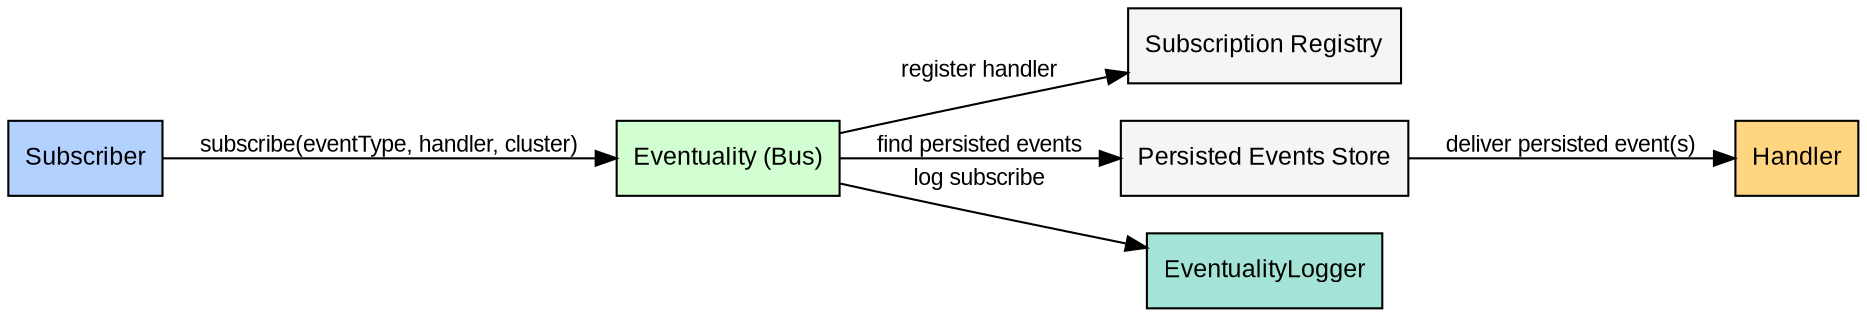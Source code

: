 // Eventuality - Sequence Diagram: Subscribe to Event
digraph SubscribeEventSequence {
    rankdir=LR
    node [shape=box, style=filled, fontname=Arial, fontsize=12]
    edge [fontname=Arial, fontsize=11]

    Subscriber [label="Subscriber", fillcolor="#B3D1FF"]
    Eventuality [label="Eventuality (Bus)", fillcolor="#D1FFD1"]
    SubscriptionRegistry [label="Subscription Registry", fillcolor="#F5F5F5"]
    PersistedEventsStore [label="Persisted Events Store", fillcolor="#F5F5F5"]
    Handler [label="Handler", fillcolor="#FFD580"]
    EventualityLogger [label="EventualityLogger", fillcolor="#A3E4D7"]

    Subscriber -> Eventuality [label="subscribe(eventType, handler, cluster)"]
    Eventuality -> SubscriptionRegistry [label="register handler"]
    Eventuality -> PersistedEventsStore [label="find persisted events"]
    PersistedEventsStore -> Handler [label="deliver persisted event(s)"]
    Eventuality -> EventualityLogger [label="log subscribe"]
}
